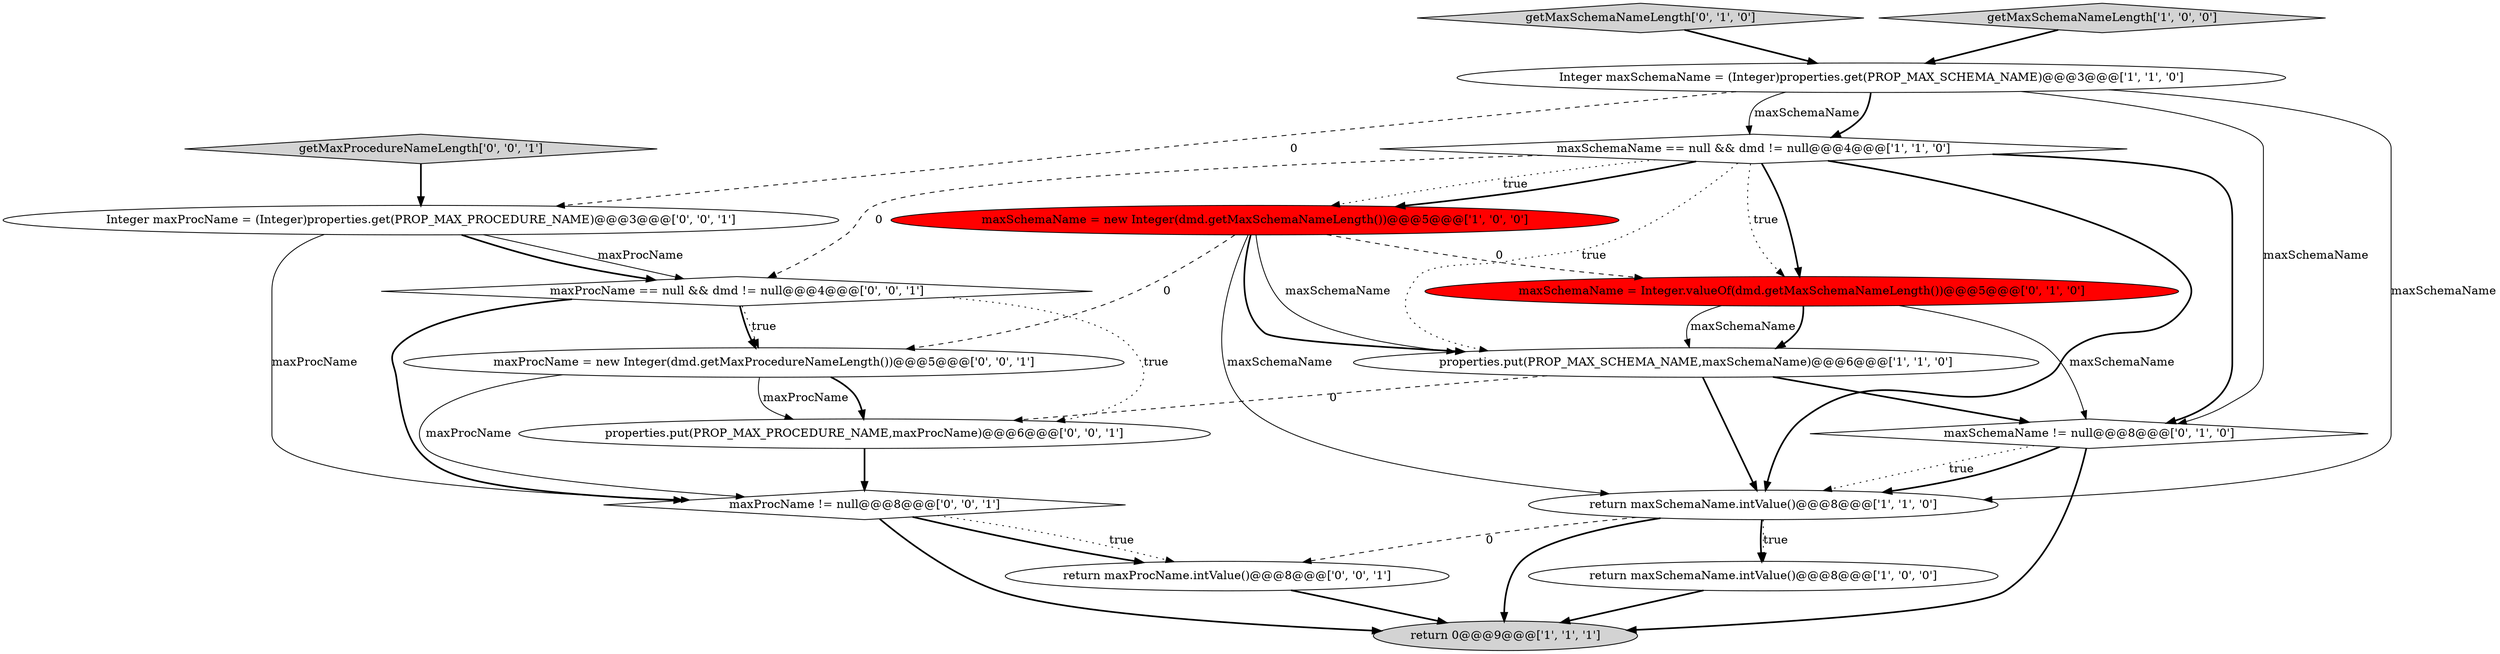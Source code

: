 digraph {
14 [style = filled, label = "Integer maxProcName = (Integer)properties.get(PROP_MAX_PROCEDURE_NAME)@@@3@@@['0', '0', '1']", fillcolor = white, shape = ellipse image = "AAA0AAABBB3BBB"];
9 [style = filled, label = "getMaxSchemaNameLength['0', '1', '0']", fillcolor = lightgray, shape = diamond image = "AAA0AAABBB2BBB"];
15 [style = filled, label = "maxProcName = new Integer(dmd.getMaxProcedureNameLength())@@@5@@@['0', '0', '1']", fillcolor = white, shape = ellipse image = "AAA0AAABBB3BBB"];
13 [style = filled, label = "getMaxProcedureNameLength['0', '0', '1']", fillcolor = lightgray, shape = diamond image = "AAA0AAABBB3BBB"];
8 [style = filled, label = "maxSchemaName != null@@@8@@@['0', '1', '0']", fillcolor = white, shape = diamond image = "AAA0AAABBB2BBB"];
0 [style = filled, label = "properties.put(PROP_MAX_SCHEMA_NAME,maxSchemaName)@@@6@@@['1', '1', '0']", fillcolor = white, shape = ellipse image = "AAA0AAABBB1BBB"];
4 [style = filled, label = "maxSchemaName = new Integer(dmd.getMaxSchemaNameLength())@@@5@@@['1', '0', '0']", fillcolor = red, shape = ellipse image = "AAA1AAABBB1BBB"];
5 [style = filled, label = "maxSchemaName == null && dmd != null@@@4@@@['1', '1', '0']", fillcolor = white, shape = diamond image = "AAA0AAABBB1BBB"];
17 [style = filled, label = "return maxProcName.intValue()@@@8@@@['0', '0', '1']", fillcolor = white, shape = ellipse image = "AAA0AAABBB3BBB"];
1 [style = filled, label = "return maxSchemaName.intValue()@@@8@@@['1', '0', '0']", fillcolor = white, shape = ellipse image = "AAA0AAABBB1BBB"];
6 [style = filled, label = "Integer maxSchemaName = (Integer)properties.get(PROP_MAX_SCHEMA_NAME)@@@3@@@['1', '1', '0']", fillcolor = white, shape = ellipse image = "AAA0AAABBB1BBB"];
11 [style = filled, label = "properties.put(PROP_MAX_PROCEDURE_NAME,maxProcName)@@@6@@@['0', '0', '1']", fillcolor = white, shape = ellipse image = "AAA0AAABBB3BBB"];
10 [style = filled, label = "maxSchemaName = Integer.valueOf(dmd.getMaxSchemaNameLength())@@@5@@@['0', '1', '0']", fillcolor = red, shape = ellipse image = "AAA1AAABBB2BBB"];
16 [style = filled, label = "maxProcName != null@@@8@@@['0', '0', '1']", fillcolor = white, shape = diamond image = "AAA0AAABBB3BBB"];
7 [style = filled, label = "return maxSchemaName.intValue()@@@8@@@['1', '1', '0']", fillcolor = white, shape = ellipse image = "AAA0AAABBB1BBB"];
12 [style = filled, label = "maxProcName == null && dmd != null@@@4@@@['0', '0', '1']", fillcolor = white, shape = diamond image = "AAA0AAABBB3BBB"];
2 [style = filled, label = "return 0@@@9@@@['1', '1', '1']", fillcolor = lightgray, shape = ellipse image = "AAA0AAABBB1BBB"];
3 [style = filled, label = "getMaxSchemaNameLength['1', '0', '0']", fillcolor = lightgray, shape = diamond image = "AAA0AAABBB1BBB"];
10->8 [style = solid, label="maxSchemaName"];
5->10 [style = bold, label=""];
5->8 [style = bold, label=""];
11->16 [style = bold, label=""];
5->12 [style = dashed, label="0"];
7->1 [style = bold, label=""];
7->17 [style = dashed, label="0"];
6->7 [style = solid, label="maxSchemaName"];
5->10 [style = dotted, label="true"];
16->17 [style = dotted, label="true"];
12->15 [style = bold, label=""];
12->15 [style = dotted, label="true"];
6->5 [style = solid, label="maxSchemaName"];
8->7 [style = dotted, label="true"];
3->6 [style = bold, label=""];
0->11 [style = dashed, label="0"];
12->16 [style = bold, label=""];
5->0 [style = dotted, label="true"];
16->17 [style = bold, label=""];
6->14 [style = dashed, label="0"];
16->2 [style = bold, label=""];
5->4 [style = dotted, label="true"];
8->7 [style = bold, label=""];
4->0 [style = bold, label=""];
4->7 [style = solid, label="maxSchemaName"];
0->7 [style = bold, label=""];
14->16 [style = solid, label="maxProcName"];
9->6 [style = bold, label=""];
12->11 [style = dotted, label="true"];
6->5 [style = bold, label=""];
15->11 [style = bold, label=""];
17->2 [style = bold, label=""];
8->2 [style = bold, label=""];
14->12 [style = solid, label="maxProcName"];
10->0 [style = solid, label="maxSchemaName"];
7->2 [style = bold, label=""];
6->8 [style = solid, label="maxSchemaName"];
4->15 [style = dashed, label="0"];
14->12 [style = bold, label=""];
5->4 [style = bold, label=""];
4->0 [style = solid, label="maxSchemaName"];
10->0 [style = bold, label=""];
0->8 [style = bold, label=""];
5->7 [style = bold, label=""];
15->11 [style = solid, label="maxProcName"];
1->2 [style = bold, label=""];
4->10 [style = dashed, label="0"];
7->1 [style = dotted, label="true"];
13->14 [style = bold, label=""];
15->16 [style = solid, label="maxProcName"];
}

